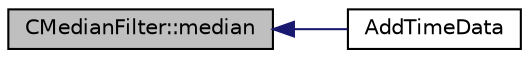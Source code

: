 digraph "CMedianFilter::median"
{
  edge [fontname="Helvetica",fontsize="10",labelfontname="Helvetica",labelfontsize="10"];
  node [fontname="Helvetica",fontsize="10",shape=record];
  rankdir="LR";
  Node7 [label="CMedianFilter::median",height=0.2,width=0.4,color="black", fillcolor="grey75", style="filled", fontcolor="black"];
  Node7 -> Node8 [dir="back",color="midnightblue",fontsize="10",style="solid",fontname="Helvetica"];
  Node8 [label="AddTimeData",height=0.2,width=0.4,color="black", fillcolor="white", style="filled",URL="$util_8h.html#ad8af089fc8835e11c7d77f6b473fccae"];
}
